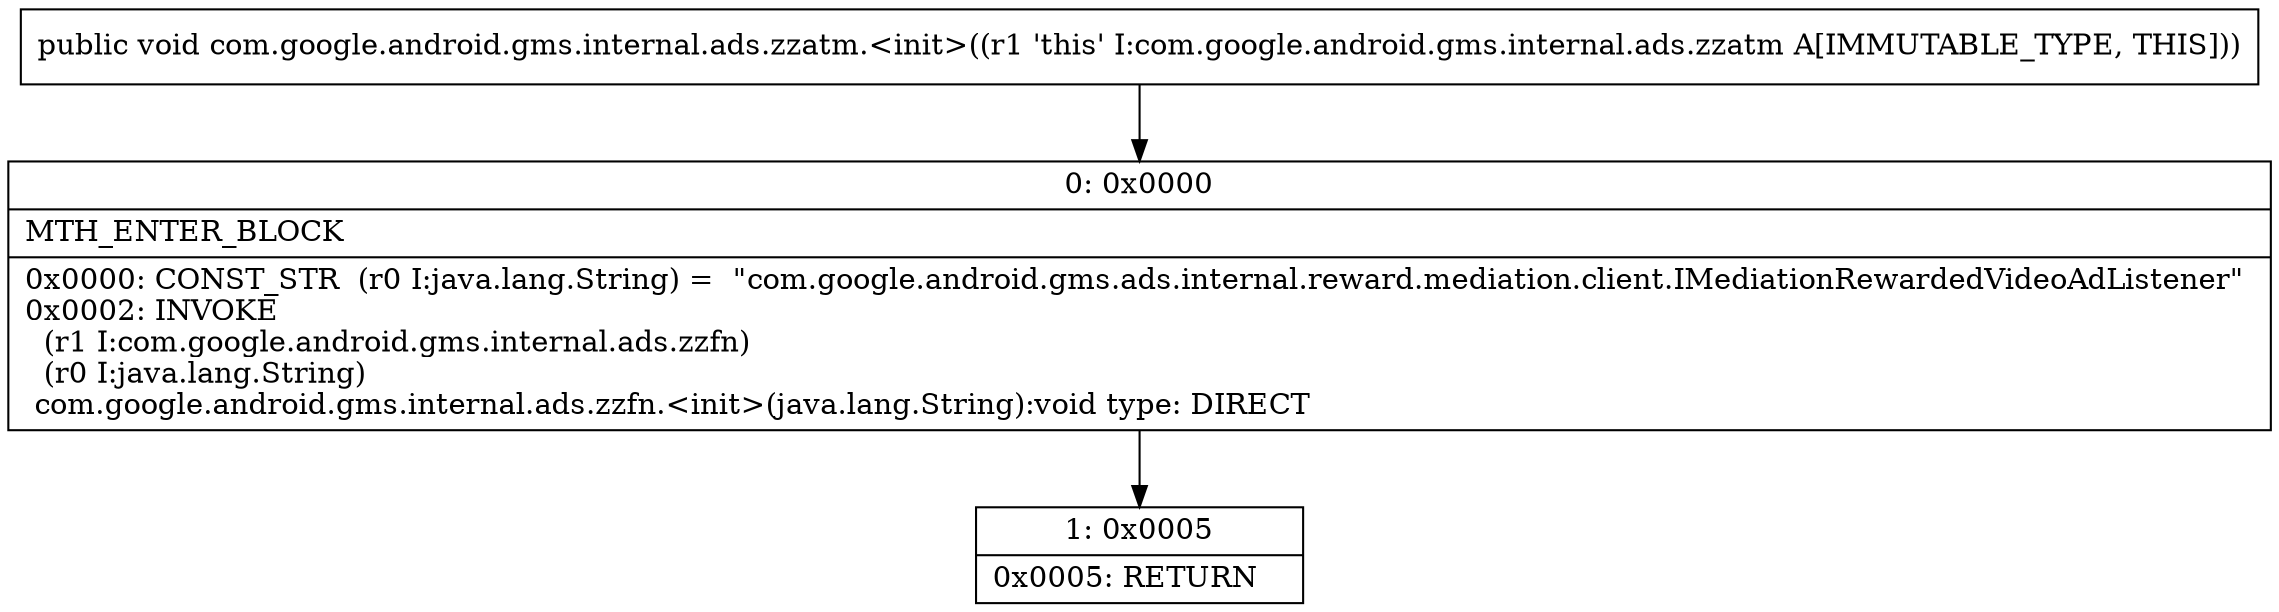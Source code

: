 digraph "CFG forcom.google.android.gms.internal.ads.zzatm.\<init\>()V" {
Node_0 [shape=record,label="{0\:\ 0x0000|MTH_ENTER_BLOCK\l|0x0000: CONST_STR  (r0 I:java.lang.String) =  \"com.google.android.gms.ads.internal.reward.mediation.client.IMediationRewardedVideoAdListener\" \l0x0002: INVOKE  \l  (r1 I:com.google.android.gms.internal.ads.zzfn)\l  (r0 I:java.lang.String)\l com.google.android.gms.internal.ads.zzfn.\<init\>(java.lang.String):void type: DIRECT \l}"];
Node_1 [shape=record,label="{1\:\ 0x0005|0x0005: RETURN   \l}"];
MethodNode[shape=record,label="{public void com.google.android.gms.internal.ads.zzatm.\<init\>((r1 'this' I:com.google.android.gms.internal.ads.zzatm A[IMMUTABLE_TYPE, THIS])) }"];
MethodNode -> Node_0;
Node_0 -> Node_1;
}

